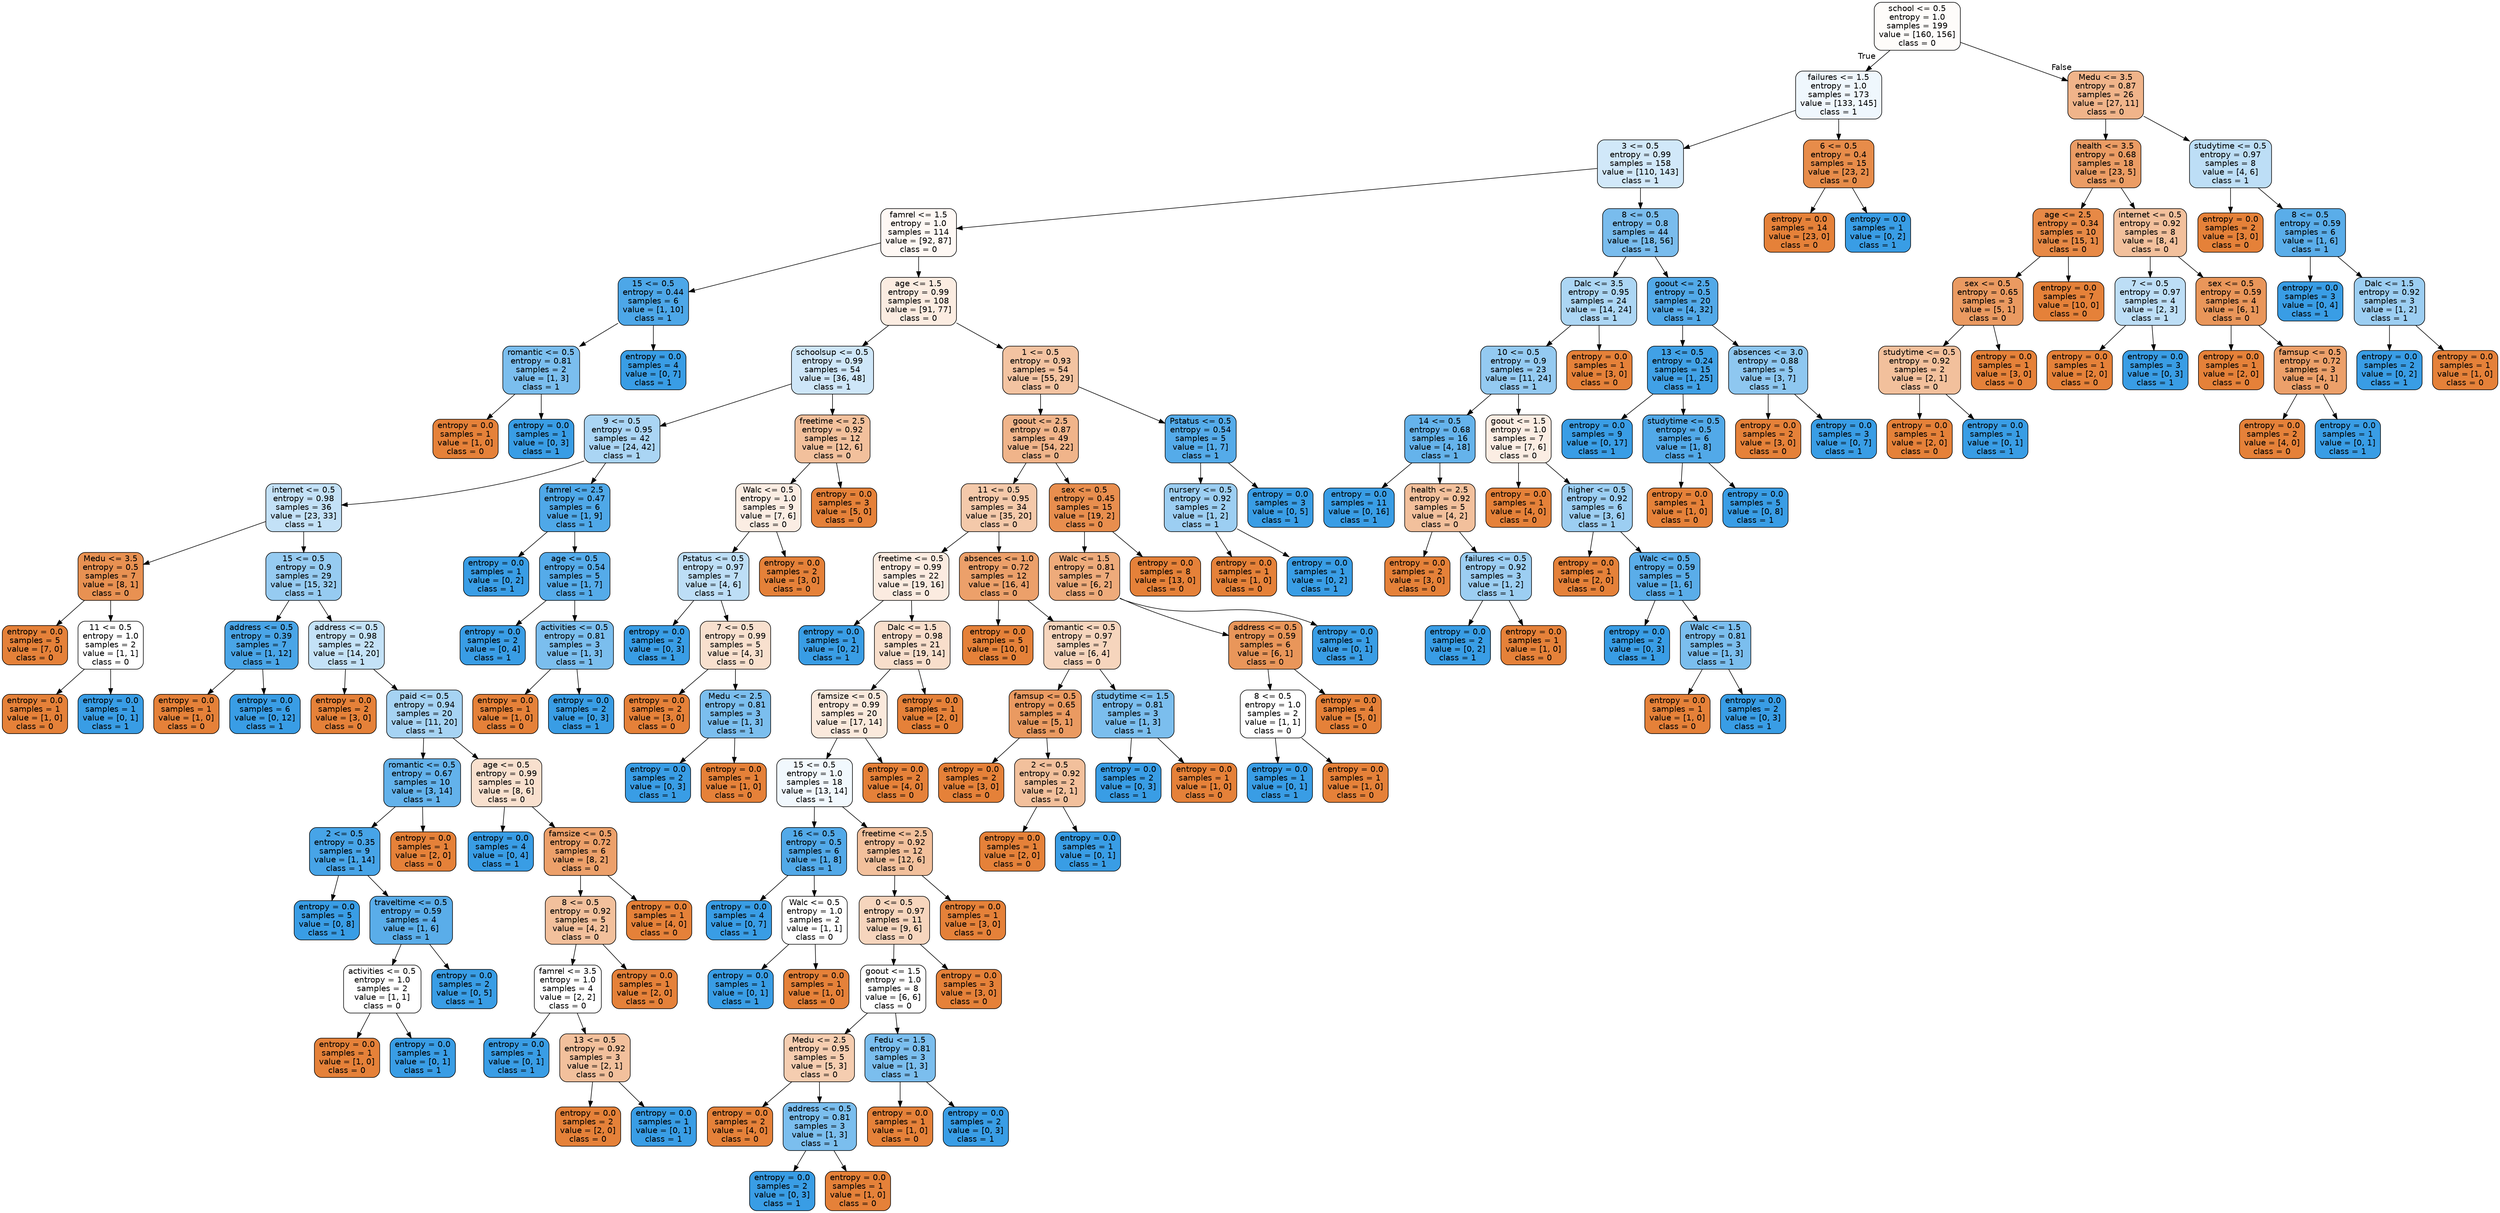digraph Tree {
node [shape=box, style="filled, rounded", color="black", fontname=helvetica] ;
edge [fontname=helvetica] ;
0 [label="school <= 0.5\nentropy = 1.0\nsamples = 199\nvalue = [160, 156]\nclass = 0", fillcolor="#fefcfa"] ;
1 [label="failures <= 1.5\nentropy = 1.0\nsamples = 173\nvalue = [133, 145]\nclass = 1", fillcolor="#eff7fd"] ;
0 -> 1 [labeldistance=2.5, labelangle=45, headlabel="True"] ;
2 [label="3 <= 0.5\nentropy = 0.99\nsamples = 158\nvalue = [110, 143]\nclass = 1", fillcolor="#d1e8f9"] ;
1 -> 2 ;
3 [label="famrel <= 1.5\nentropy = 1.0\nsamples = 114\nvalue = [92, 87]\nclass = 0", fillcolor="#fef8f4"] ;
2 -> 3 ;
4 [label="15 <= 0.5\nentropy = 0.44\nsamples = 6\nvalue = [1, 10]\nclass = 1", fillcolor="#4da7e8"] ;
3 -> 4 ;
5 [label="romantic <= 0.5\nentropy = 0.81\nsamples = 2\nvalue = [1, 3]\nclass = 1", fillcolor="#7bbeee"] ;
4 -> 5 ;
6 [label="entropy = 0.0\nsamples = 1\nvalue = [1, 0]\nclass = 0", fillcolor="#e58139"] ;
5 -> 6 ;
7 [label="entropy = 0.0\nsamples = 1\nvalue = [0, 3]\nclass = 1", fillcolor="#399de5"] ;
5 -> 7 ;
8 [label="entropy = 0.0\nsamples = 4\nvalue = [0, 7]\nclass = 1", fillcolor="#399de5"] ;
4 -> 8 ;
9 [label="age <= 1.5\nentropy = 0.99\nsamples = 108\nvalue = [91, 77]\nclass = 0", fillcolor="#fbece1"] ;
3 -> 9 ;
10 [label="schoolsup <= 0.5\nentropy = 0.99\nsamples = 54\nvalue = [36, 48]\nclass = 1", fillcolor="#cee6f8"] ;
9 -> 10 ;
11 [label="9 <= 0.5\nentropy = 0.95\nsamples = 42\nvalue = [24, 42]\nclass = 1", fillcolor="#aad5f4"] ;
10 -> 11 ;
12 [label="internet <= 0.5\nentropy = 0.98\nsamples = 36\nvalue = [23, 33]\nclass = 1", fillcolor="#c3e1f7"] ;
11 -> 12 ;
13 [label="Medu <= 3.5\nentropy = 0.5\nsamples = 7\nvalue = [8, 1]\nclass = 0", fillcolor="#e89152"] ;
12 -> 13 ;
14 [label="entropy = 0.0\nsamples = 5\nvalue = [7, 0]\nclass = 0", fillcolor="#e58139"] ;
13 -> 14 ;
15 [label="11 <= 0.5\nentropy = 1.0\nsamples = 2\nvalue = [1, 1]\nclass = 0", fillcolor="#ffffff"] ;
13 -> 15 ;
16 [label="entropy = 0.0\nsamples = 1\nvalue = [1, 0]\nclass = 0", fillcolor="#e58139"] ;
15 -> 16 ;
17 [label="entropy = 0.0\nsamples = 1\nvalue = [0, 1]\nclass = 1", fillcolor="#399de5"] ;
15 -> 17 ;
18 [label="15 <= 0.5\nentropy = 0.9\nsamples = 29\nvalue = [15, 32]\nclass = 1", fillcolor="#96cbf1"] ;
12 -> 18 ;
19 [label="address <= 0.5\nentropy = 0.39\nsamples = 7\nvalue = [1, 12]\nclass = 1", fillcolor="#49a5e7"] ;
18 -> 19 ;
20 [label="entropy = 0.0\nsamples = 1\nvalue = [1, 0]\nclass = 0", fillcolor="#e58139"] ;
19 -> 20 ;
21 [label="entropy = 0.0\nsamples = 6\nvalue = [0, 12]\nclass = 1", fillcolor="#399de5"] ;
19 -> 21 ;
22 [label="address <= 0.5\nentropy = 0.98\nsamples = 22\nvalue = [14, 20]\nclass = 1", fillcolor="#c4e2f7"] ;
18 -> 22 ;
23 [label="entropy = 0.0\nsamples = 2\nvalue = [3, 0]\nclass = 0", fillcolor="#e58139"] ;
22 -> 23 ;
24 [label="paid <= 0.5\nentropy = 0.94\nsamples = 20\nvalue = [11, 20]\nclass = 1", fillcolor="#a6d3f3"] ;
22 -> 24 ;
25 [label="romantic <= 0.5\nentropy = 0.67\nsamples = 10\nvalue = [3, 14]\nclass = 1", fillcolor="#63b2eb"] ;
24 -> 25 ;
26 [label="2 <= 0.5\nentropy = 0.35\nsamples = 9\nvalue = [1, 14]\nclass = 1", fillcolor="#47a4e7"] ;
25 -> 26 ;
27 [label="entropy = 0.0\nsamples = 5\nvalue = [0, 8]\nclass = 1", fillcolor="#399de5"] ;
26 -> 27 ;
28 [label="traveltime <= 0.5\nentropy = 0.59\nsamples = 4\nvalue = [1, 6]\nclass = 1", fillcolor="#5aade9"] ;
26 -> 28 ;
29 [label="activities <= 0.5\nentropy = 1.0\nsamples = 2\nvalue = [1, 1]\nclass = 0", fillcolor="#ffffff"] ;
28 -> 29 ;
30 [label="entropy = 0.0\nsamples = 1\nvalue = [1, 0]\nclass = 0", fillcolor="#e58139"] ;
29 -> 30 ;
31 [label="entropy = 0.0\nsamples = 1\nvalue = [0, 1]\nclass = 1", fillcolor="#399de5"] ;
29 -> 31 ;
32 [label="entropy = 0.0\nsamples = 2\nvalue = [0, 5]\nclass = 1", fillcolor="#399de5"] ;
28 -> 32 ;
33 [label="entropy = 0.0\nsamples = 1\nvalue = [2, 0]\nclass = 0", fillcolor="#e58139"] ;
25 -> 33 ;
34 [label="age <= 0.5\nentropy = 0.99\nsamples = 10\nvalue = [8, 6]\nclass = 0", fillcolor="#f8e0ce"] ;
24 -> 34 ;
35 [label="entropy = 0.0\nsamples = 4\nvalue = [0, 4]\nclass = 1", fillcolor="#399de5"] ;
34 -> 35 ;
36 [label="famsize <= 0.5\nentropy = 0.72\nsamples = 6\nvalue = [8, 2]\nclass = 0", fillcolor="#eca06a"] ;
34 -> 36 ;
37 [label="8 <= 0.5\nentropy = 0.92\nsamples = 5\nvalue = [4, 2]\nclass = 0", fillcolor="#f2c09c"] ;
36 -> 37 ;
38 [label="famrel <= 3.5\nentropy = 1.0\nsamples = 4\nvalue = [2, 2]\nclass = 0", fillcolor="#ffffff"] ;
37 -> 38 ;
39 [label="entropy = 0.0\nsamples = 1\nvalue = [0, 1]\nclass = 1", fillcolor="#399de5"] ;
38 -> 39 ;
40 [label="13 <= 0.5\nentropy = 0.92\nsamples = 3\nvalue = [2, 1]\nclass = 0", fillcolor="#f2c09c"] ;
38 -> 40 ;
41 [label="entropy = 0.0\nsamples = 2\nvalue = [2, 0]\nclass = 0", fillcolor="#e58139"] ;
40 -> 41 ;
42 [label="entropy = 0.0\nsamples = 1\nvalue = [0, 1]\nclass = 1", fillcolor="#399de5"] ;
40 -> 42 ;
43 [label="entropy = 0.0\nsamples = 1\nvalue = [2, 0]\nclass = 0", fillcolor="#e58139"] ;
37 -> 43 ;
44 [label="entropy = 0.0\nsamples = 1\nvalue = [4, 0]\nclass = 0", fillcolor="#e58139"] ;
36 -> 44 ;
45 [label="famrel <= 2.5\nentropy = 0.47\nsamples = 6\nvalue = [1, 9]\nclass = 1", fillcolor="#4fa8e8"] ;
11 -> 45 ;
46 [label="entropy = 0.0\nsamples = 1\nvalue = [0, 2]\nclass = 1", fillcolor="#399de5"] ;
45 -> 46 ;
47 [label="age <= 0.5\nentropy = 0.54\nsamples = 5\nvalue = [1, 7]\nclass = 1", fillcolor="#55abe9"] ;
45 -> 47 ;
48 [label="entropy = 0.0\nsamples = 2\nvalue = [0, 4]\nclass = 1", fillcolor="#399de5"] ;
47 -> 48 ;
49 [label="activities <= 0.5\nentropy = 0.81\nsamples = 3\nvalue = [1, 3]\nclass = 1", fillcolor="#7bbeee"] ;
47 -> 49 ;
50 [label="entropy = 0.0\nsamples = 1\nvalue = [1, 0]\nclass = 0", fillcolor="#e58139"] ;
49 -> 50 ;
51 [label="entropy = 0.0\nsamples = 2\nvalue = [0, 3]\nclass = 1", fillcolor="#399de5"] ;
49 -> 51 ;
52 [label="freetime <= 2.5\nentropy = 0.92\nsamples = 12\nvalue = [12, 6]\nclass = 0", fillcolor="#f2c09c"] ;
10 -> 52 ;
53 [label="Walc <= 0.5\nentropy = 1.0\nsamples = 9\nvalue = [7, 6]\nclass = 0", fillcolor="#fbede3"] ;
52 -> 53 ;
54 [label="Pstatus <= 0.5\nentropy = 0.97\nsamples = 7\nvalue = [4, 6]\nclass = 1", fillcolor="#bddef6"] ;
53 -> 54 ;
55 [label="entropy = 0.0\nsamples = 2\nvalue = [0, 3]\nclass = 1", fillcolor="#399de5"] ;
54 -> 55 ;
56 [label="7 <= 0.5\nentropy = 0.99\nsamples = 5\nvalue = [4, 3]\nclass = 0", fillcolor="#f8e0ce"] ;
54 -> 56 ;
57 [label="entropy = 0.0\nsamples = 2\nvalue = [3, 0]\nclass = 0", fillcolor="#e58139"] ;
56 -> 57 ;
58 [label="Medu <= 2.5\nentropy = 0.81\nsamples = 3\nvalue = [1, 3]\nclass = 1", fillcolor="#7bbeee"] ;
56 -> 58 ;
59 [label="entropy = 0.0\nsamples = 2\nvalue = [0, 3]\nclass = 1", fillcolor="#399de5"] ;
58 -> 59 ;
60 [label="entropy = 0.0\nsamples = 1\nvalue = [1, 0]\nclass = 0", fillcolor="#e58139"] ;
58 -> 60 ;
61 [label="entropy = 0.0\nsamples = 2\nvalue = [3, 0]\nclass = 0", fillcolor="#e58139"] ;
53 -> 61 ;
62 [label="entropy = 0.0\nsamples = 3\nvalue = [5, 0]\nclass = 0", fillcolor="#e58139"] ;
52 -> 62 ;
63 [label="1 <= 0.5\nentropy = 0.93\nsamples = 54\nvalue = [55, 29]\nclass = 0", fillcolor="#f3c3a1"] ;
9 -> 63 ;
64 [label="goout <= 2.5\nentropy = 0.87\nsamples = 49\nvalue = [54, 22]\nclass = 0", fillcolor="#f0b48a"] ;
63 -> 64 ;
65 [label="11 <= 0.5\nentropy = 0.95\nsamples = 34\nvalue = [35, 20]\nclass = 0", fillcolor="#f4c9aa"] ;
64 -> 65 ;
66 [label="freetime <= 0.5\nentropy = 0.99\nsamples = 22\nvalue = [19, 16]\nclass = 0", fillcolor="#fbebe0"] ;
65 -> 66 ;
67 [label="entropy = 0.0\nsamples = 1\nvalue = [0, 2]\nclass = 1", fillcolor="#399de5"] ;
66 -> 67 ;
68 [label="Dalc <= 1.5\nentropy = 0.98\nsamples = 21\nvalue = [19, 14]\nclass = 0", fillcolor="#f8decb"] ;
66 -> 68 ;
69 [label="famsize <= 0.5\nentropy = 0.99\nsamples = 20\nvalue = [17, 14]\nclass = 0", fillcolor="#fae9dc"] ;
68 -> 69 ;
70 [label="15 <= 0.5\nentropy = 1.0\nsamples = 18\nvalue = [13, 14]\nclass = 1", fillcolor="#f1f8fd"] ;
69 -> 70 ;
71 [label="16 <= 0.5\nentropy = 0.5\nsamples = 6\nvalue = [1, 8]\nclass = 1", fillcolor="#52a9e8"] ;
70 -> 71 ;
72 [label="entropy = 0.0\nsamples = 4\nvalue = [0, 7]\nclass = 1", fillcolor="#399de5"] ;
71 -> 72 ;
73 [label="Walc <= 0.5\nentropy = 1.0\nsamples = 2\nvalue = [1, 1]\nclass = 0", fillcolor="#ffffff"] ;
71 -> 73 ;
74 [label="entropy = 0.0\nsamples = 1\nvalue = [0, 1]\nclass = 1", fillcolor="#399de5"] ;
73 -> 74 ;
75 [label="entropy = 0.0\nsamples = 1\nvalue = [1, 0]\nclass = 0", fillcolor="#e58139"] ;
73 -> 75 ;
76 [label="freetime <= 2.5\nentropy = 0.92\nsamples = 12\nvalue = [12, 6]\nclass = 0", fillcolor="#f2c09c"] ;
70 -> 76 ;
77 [label="0 <= 0.5\nentropy = 0.97\nsamples = 11\nvalue = [9, 6]\nclass = 0", fillcolor="#f6d5bd"] ;
76 -> 77 ;
78 [label="goout <= 1.5\nentropy = 1.0\nsamples = 8\nvalue = [6, 6]\nclass = 0", fillcolor="#ffffff"] ;
77 -> 78 ;
79 [label="Medu <= 2.5\nentropy = 0.95\nsamples = 5\nvalue = [5, 3]\nclass = 0", fillcolor="#f5cdb0"] ;
78 -> 79 ;
80 [label="entropy = 0.0\nsamples = 2\nvalue = [4, 0]\nclass = 0", fillcolor="#e58139"] ;
79 -> 80 ;
81 [label="address <= 0.5\nentropy = 0.81\nsamples = 3\nvalue = [1, 3]\nclass = 1", fillcolor="#7bbeee"] ;
79 -> 81 ;
82 [label="entropy = 0.0\nsamples = 2\nvalue = [0, 3]\nclass = 1", fillcolor="#399de5"] ;
81 -> 82 ;
83 [label="entropy = 0.0\nsamples = 1\nvalue = [1, 0]\nclass = 0", fillcolor="#e58139"] ;
81 -> 83 ;
84 [label="Fedu <= 1.5\nentropy = 0.81\nsamples = 3\nvalue = [1, 3]\nclass = 1", fillcolor="#7bbeee"] ;
78 -> 84 ;
85 [label="entropy = 0.0\nsamples = 1\nvalue = [1, 0]\nclass = 0", fillcolor="#e58139"] ;
84 -> 85 ;
86 [label="entropy = 0.0\nsamples = 2\nvalue = [0, 3]\nclass = 1", fillcolor="#399de5"] ;
84 -> 86 ;
87 [label="entropy = 0.0\nsamples = 3\nvalue = [3, 0]\nclass = 0", fillcolor="#e58139"] ;
77 -> 87 ;
88 [label="entropy = 0.0\nsamples = 1\nvalue = [3, 0]\nclass = 0", fillcolor="#e58139"] ;
76 -> 88 ;
89 [label="entropy = 0.0\nsamples = 2\nvalue = [4, 0]\nclass = 0", fillcolor="#e58139"] ;
69 -> 89 ;
90 [label="entropy = 0.0\nsamples = 1\nvalue = [2, 0]\nclass = 0", fillcolor="#e58139"] ;
68 -> 90 ;
91 [label="absences <= 1.0\nentropy = 0.72\nsamples = 12\nvalue = [16, 4]\nclass = 0", fillcolor="#eca06a"] ;
65 -> 91 ;
92 [label="entropy = 0.0\nsamples = 5\nvalue = [10, 0]\nclass = 0", fillcolor="#e58139"] ;
91 -> 92 ;
93 [label="romantic <= 0.5\nentropy = 0.97\nsamples = 7\nvalue = [6, 4]\nclass = 0", fillcolor="#f6d5bd"] ;
91 -> 93 ;
94 [label="famsup <= 0.5\nentropy = 0.65\nsamples = 4\nvalue = [5, 1]\nclass = 0", fillcolor="#ea9a61"] ;
93 -> 94 ;
95 [label="entropy = 0.0\nsamples = 2\nvalue = [3, 0]\nclass = 0", fillcolor="#e58139"] ;
94 -> 95 ;
96 [label="2 <= 0.5\nentropy = 0.92\nsamples = 2\nvalue = [2, 1]\nclass = 0", fillcolor="#f2c09c"] ;
94 -> 96 ;
97 [label="entropy = 0.0\nsamples = 1\nvalue = [2, 0]\nclass = 0", fillcolor="#e58139"] ;
96 -> 97 ;
98 [label="entropy = 0.0\nsamples = 1\nvalue = [0, 1]\nclass = 1", fillcolor="#399de5"] ;
96 -> 98 ;
99 [label="studytime <= 1.5\nentropy = 0.81\nsamples = 3\nvalue = [1, 3]\nclass = 1", fillcolor="#7bbeee"] ;
93 -> 99 ;
100 [label="entropy = 0.0\nsamples = 2\nvalue = [0, 3]\nclass = 1", fillcolor="#399de5"] ;
99 -> 100 ;
101 [label="entropy = 0.0\nsamples = 1\nvalue = [1, 0]\nclass = 0", fillcolor="#e58139"] ;
99 -> 101 ;
102 [label="sex <= 0.5\nentropy = 0.45\nsamples = 15\nvalue = [19, 2]\nclass = 0", fillcolor="#e88e4e"] ;
64 -> 102 ;
103 [label="Walc <= 1.5\nentropy = 0.81\nsamples = 7\nvalue = [6, 2]\nclass = 0", fillcolor="#eeab7b"] ;
102 -> 103 ;
104 [label="address <= 0.5\nentropy = 0.59\nsamples = 6\nvalue = [6, 1]\nclass = 0", fillcolor="#e9965a"] ;
103 -> 104 ;
105 [label="8 <= 0.5\nentropy = 1.0\nsamples = 2\nvalue = [1, 1]\nclass = 0", fillcolor="#ffffff"] ;
104 -> 105 ;
106 [label="entropy = 0.0\nsamples = 1\nvalue = [0, 1]\nclass = 1", fillcolor="#399de5"] ;
105 -> 106 ;
107 [label="entropy = 0.0\nsamples = 1\nvalue = [1, 0]\nclass = 0", fillcolor="#e58139"] ;
105 -> 107 ;
108 [label="entropy = 0.0\nsamples = 4\nvalue = [5, 0]\nclass = 0", fillcolor="#e58139"] ;
104 -> 108 ;
109 [label="entropy = 0.0\nsamples = 1\nvalue = [0, 1]\nclass = 1", fillcolor="#399de5"] ;
103 -> 109 ;
110 [label="entropy = 0.0\nsamples = 8\nvalue = [13, 0]\nclass = 0", fillcolor="#e58139"] ;
102 -> 110 ;
111 [label="Pstatus <= 0.5\nentropy = 0.54\nsamples = 5\nvalue = [1, 7]\nclass = 1", fillcolor="#55abe9"] ;
63 -> 111 ;
112 [label="nursery <= 0.5\nentropy = 0.92\nsamples = 2\nvalue = [1, 2]\nclass = 1", fillcolor="#9ccef2"] ;
111 -> 112 ;
113 [label="entropy = 0.0\nsamples = 1\nvalue = [1, 0]\nclass = 0", fillcolor="#e58139"] ;
112 -> 113 ;
114 [label="entropy = 0.0\nsamples = 1\nvalue = [0, 2]\nclass = 1", fillcolor="#399de5"] ;
112 -> 114 ;
115 [label="entropy = 0.0\nsamples = 3\nvalue = [0, 5]\nclass = 1", fillcolor="#399de5"] ;
111 -> 115 ;
116 [label="8 <= 0.5\nentropy = 0.8\nsamples = 44\nvalue = [18, 56]\nclass = 1", fillcolor="#79bced"] ;
2 -> 116 ;
117 [label="Dalc <= 3.5\nentropy = 0.95\nsamples = 24\nvalue = [14, 24]\nclass = 1", fillcolor="#acd6f4"] ;
116 -> 117 ;
118 [label="10 <= 0.5\nentropy = 0.9\nsamples = 23\nvalue = [11, 24]\nclass = 1", fillcolor="#94caf1"] ;
117 -> 118 ;
119 [label="14 <= 0.5\nentropy = 0.68\nsamples = 16\nvalue = [4, 18]\nclass = 1", fillcolor="#65b3eb"] ;
118 -> 119 ;
120 [label="entropy = 0.0\nsamples = 11\nvalue = [0, 16]\nclass = 1", fillcolor="#399de5"] ;
119 -> 120 ;
121 [label="health <= 2.5\nentropy = 0.92\nsamples = 5\nvalue = [4, 2]\nclass = 0", fillcolor="#f2c09c"] ;
119 -> 121 ;
122 [label="entropy = 0.0\nsamples = 2\nvalue = [3, 0]\nclass = 0", fillcolor="#e58139"] ;
121 -> 122 ;
123 [label="failures <= 0.5\nentropy = 0.92\nsamples = 3\nvalue = [1, 2]\nclass = 1", fillcolor="#9ccef2"] ;
121 -> 123 ;
124 [label="entropy = 0.0\nsamples = 2\nvalue = [0, 2]\nclass = 1", fillcolor="#399de5"] ;
123 -> 124 ;
125 [label="entropy = 0.0\nsamples = 1\nvalue = [1, 0]\nclass = 0", fillcolor="#e58139"] ;
123 -> 125 ;
126 [label="goout <= 1.5\nentropy = 1.0\nsamples = 7\nvalue = [7, 6]\nclass = 0", fillcolor="#fbede3"] ;
118 -> 126 ;
127 [label="entropy = 0.0\nsamples = 1\nvalue = [4, 0]\nclass = 0", fillcolor="#e58139"] ;
126 -> 127 ;
128 [label="higher <= 0.5\nentropy = 0.92\nsamples = 6\nvalue = [3, 6]\nclass = 1", fillcolor="#9ccef2"] ;
126 -> 128 ;
129 [label="entropy = 0.0\nsamples = 1\nvalue = [2, 0]\nclass = 0", fillcolor="#e58139"] ;
128 -> 129 ;
130 [label="Walc <= 0.5\nentropy = 0.59\nsamples = 5\nvalue = [1, 6]\nclass = 1", fillcolor="#5aade9"] ;
128 -> 130 ;
131 [label="entropy = 0.0\nsamples = 2\nvalue = [0, 3]\nclass = 1", fillcolor="#399de5"] ;
130 -> 131 ;
132 [label="Walc <= 1.5\nentropy = 0.81\nsamples = 3\nvalue = [1, 3]\nclass = 1", fillcolor="#7bbeee"] ;
130 -> 132 ;
133 [label="entropy = 0.0\nsamples = 1\nvalue = [1, 0]\nclass = 0", fillcolor="#e58139"] ;
132 -> 133 ;
134 [label="entropy = 0.0\nsamples = 2\nvalue = [0, 3]\nclass = 1", fillcolor="#399de5"] ;
132 -> 134 ;
135 [label="entropy = 0.0\nsamples = 1\nvalue = [3, 0]\nclass = 0", fillcolor="#e58139"] ;
117 -> 135 ;
136 [label="goout <= 2.5\nentropy = 0.5\nsamples = 20\nvalue = [4, 32]\nclass = 1", fillcolor="#52a9e8"] ;
116 -> 136 ;
137 [label="13 <= 0.5\nentropy = 0.24\nsamples = 15\nvalue = [1, 25]\nclass = 1", fillcolor="#41a1e6"] ;
136 -> 137 ;
138 [label="entropy = 0.0\nsamples = 9\nvalue = [0, 17]\nclass = 1", fillcolor="#399de5"] ;
137 -> 138 ;
139 [label="studytime <= 0.5\nentropy = 0.5\nsamples = 6\nvalue = [1, 8]\nclass = 1", fillcolor="#52a9e8"] ;
137 -> 139 ;
140 [label="entropy = 0.0\nsamples = 1\nvalue = [1, 0]\nclass = 0", fillcolor="#e58139"] ;
139 -> 140 ;
141 [label="entropy = 0.0\nsamples = 5\nvalue = [0, 8]\nclass = 1", fillcolor="#399de5"] ;
139 -> 141 ;
142 [label="absences <= 3.0\nentropy = 0.88\nsamples = 5\nvalue = [3, 7]\nclass = 1", fillcolor="#8ec7f0"] ;
136 -> 142 ;
143 [label="entropy = 0.0\nsamples = 2\nvalue = [3, 0]\nclass = 0", fillcolor="#e58139"] ;
142 -> 143 ;
144 [label="entropy = 0.0\nsamples = 3\nvalue = [0, 7]\nclass = 1", fillcolor="#399de5"] ;
142 -> 144 ;
145 [label="6 <= 0.5\nentropy = 0.4\nsamples = 15\nvalue = [23, 2]\nclass = 0", fillcolor="#e78c4a"] ;
1 -> 145 ;
146 [label="entropy = 0.0\nsamples = 14\nvalue = [23, 0]\nclass = 0", fillcolor="#e58139"] ;
145 -> 146 ;
147 [label="entropy = 0.0\nsamples = 1\nvalue = [0, 2]\nclass = 1", fillcolor="#399de5"] ;
145 -> 147 ;
148 [label="Medu <= 3.5\nentropy = 0.87\nsamples = 26\nvalue = [27, 11]\nclass = 0", fillcolor="#f0b48a"] ;
0 -> 148 [labeldistance=2.5, labelangle=-45, headlabel="False"] ;
149 [label="health <= 3.5\nentropy = 0.68\nsamples = 18\nvalue = [23, 5]\nclass = 0", fillcolor="#eb9c64"] ;
148 -> 149 ;
150 [label="age <= 2.5\nentropy = 0.34\nsamples = 10\nvalue = [15, 1]\nclass = 0", fillcolor="#e78946"] ;
149 -> 150 ;
151 [label="sex <= 0.5\nentropy = 0.65\nsamples = 3\nvalue = [5, 1]\nclass = 0", fillcolor="#ea9a61"] ;
150 -> 151 ;
152 [label="studytime <= 0.5\nentropy = 0.92\nsamples = 2\nvalue = [2, 1]\nclass = 0", fillcolor="#f2c09c"] ;
151 -> 152 ;
153 [label="entropy = 0.0\nsamples = 1\nvalue = [2, 0]\nclass = 0", fillcolor="#e58139"] ;
152 -> 153 ;
154 [label="entropy = 0.0\nsamples = 1\nvalue = [0, 1]\nclass = 1", fillcolor="#399de5"] ;
152 -> 154 ;
155 [label="entropy = 0.0\nsamples = 1\nvalue = [3, 0]\nclass = 0", fillcolor="#e58139"] ;
151 -> 155 ;
156 [label="entropy = 0.0\nsamples = 7\nvalue = [10, 0]\nclass = 0", fillcolor="#e58139"] ;
150 -> 156 ;
157 [label="internet <= 0.5\nentropy = 0.92\nsamples = 8\nvalue = [8, 4]\nclass = 0", fillcolor="#f2c09c"] ;
149 -> 157 ;
158 [label="7 <= 0.5\nentropy = 0.97\nsamples = 4\nvalue = [2, 3]\nclass = 1", fillcolor="#bddef6"] ;
157 -> 158 ;
159 [label="entropy = 0.0\nsamples = 1\nvalue = [2, 0]\nclass = 0", fillcolor="#e58139"] ;
158 -> 159 ;
160 [label="entropy = 0.0\nsamples = 3\nvalue = [0, 3]\nclass = 1", fillcolor="#399de5"] ;
158 -> 160 ;
161 [label="sex <= 0.5\nentropy = 0.59\nsamples = 4\nvalue = [6, 1]\nclass = 0", fillcolor="#e9965a"] ;
157 -> 161 ;
162 [label="entropy = 0.0\nsamples = 1\nvalue = [2, 0]\nclass = 0", fillcolor="#e58139"] ;
161 -> 162 ;
163 [label="famsup <= 0.5\nentropy = 0.72\nsamples = 3\nvalue = [4, 1]\nclass = 0", fillcolor="#eca06a"] ;
161 -> 163 ;
164 [label="entropy = 0.0\nsamples = 2\nvalue = [4, 0]\nclass = 0", fillcolor="#e58139"] ;
163 -> 164 ;
165 [label="entropy = 0.0\nsamples = 1\nvalue = [0, 1]\nclass = 1", fillcolor="#399de5"] ;
163 -> 165 ;
166 [label="studytime <= 0.5\nentropy = 0.97\nsamples = 8\nvalue = [4, 6]\nclass = 1", fillcolor="#bddef6"] ;
148 -> 166 ;
167 [label="entropy = 0.0\nsamples = 2\nvalue = [3, 0]\nclass = 0", fillcolor="#e58139"] ;
166 -> 167 ;
168 [label="8 <= 0.5\nentropy = 0.59\nsamples = 6\nvalue = [1, 6]\nclass = 1", fillcolor="#5aade9"] ;
166 -> 168 ;
169 [label="entropy = 0.0\nsamples = 3\nvalue = [0, 4]\nclass = 1", fillcolor="#399de5"] ;
168 -> 169 ;
170 [label="Dalc <= 1.5\nentropy = 0.92\nsamples = 3\nvalue = [1, 2]\nclass = 1", fillcolor="#9ccef2"] ;
168 -> 170 ;
171 [label="entropy = 0.0\nsamples = 2\nvalue = [0, 2]\nclass = 1", fillcolor="#399de5"] ;
170 -> 171 ;
172 [label="entropy = 0.0\nsamples = 1\nvalue = [1, 0]\nclass = 0", fillcolor="#e58139"] ;
170 -> 172 ;
}
